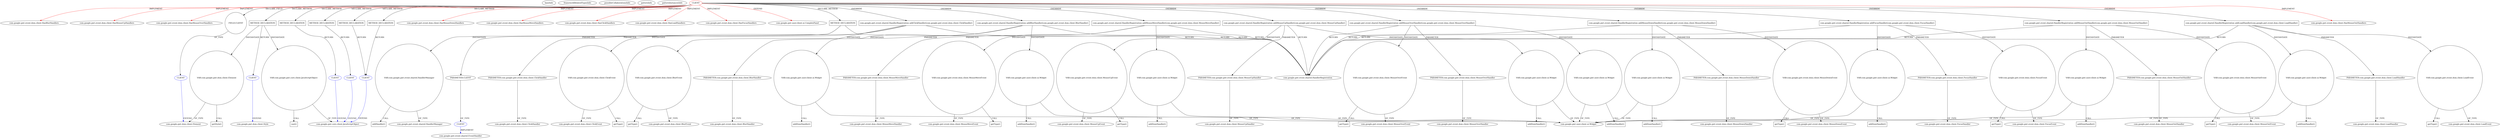 digraph {
baseInfo[graphId=689,category="pattern",isAnonymous=false,possibleRelation=true]
frameworkRelatedTypesInfo[0="com.google.gwt.event.dom.client.HasClickHandlers",1="com.google.gwt.event.dom.client.HasBlurHandlers",2="com.google.gwt.event.dom.client.HasMouseDownHandlers",3="com.google.gwt.event.dom.client.HasMouseOutHandlers",4="com.google.gwt.event.dom.client.HasMouseOverHandlers",5="com.google.gwt.event.dom.client.HasMouseUpHandlers",6="com.google.gwt.user.client.ui.ComplexPanel",7="com.google.gwt.event.dom.client.HasMouseMoveHandlers",8="com.google.gwt.event.dom.client.HasLoadHandlers",9="com.google.gwt.event.dom.client.HasFocusHandlers"]
possibleCollaborationsInfo[0="689~FIELD_TYPE_DECLARATION-~com.google.gwt.event.dom.client.HasClickHandlers com.google.gwt.event.dom.client.HasBlurHandlers com.google.gwt.event.dom.client.HasMouseDownHandlers com.google.gwt.event.dom.client.HasMouseOutHandlers com.google.gwt.event.dom.client.HasMouseOverHandlers com.google.gwt.event.dom.client.HasMouseUpHandlers com.google.gwt.user.client.ui.ComplexPanel com.google.gwt.event.dom.client.HasMouseMoveHandlers com.google.gwt.event.dom.client.HasLoadHandlers com.google.gwt.event.dom.client.HasFocusHandlers ~com.google.gwt.dom.client.Element ~false~false",1="689~RETURN_TYPE_DECLARATION-CLIENT_METHOD_DECLARATION-~com.google.gwt.event.dom.client.HasClickHandlers com.google.gwt.event.dom.client.HasBlurHandlers com.google.gwt.event.dom.client.HasMouseDownHandlers com.google.gwt.event.dom.client.HasMouseOutHandlers com.google.gwt.event.dom.client.HasMouseOverHandlers com.google.gwt.event.dom.client.HasMouseUpHandlers com.google.gwt.user.client.ui.ComplexPanel com.google.gwt.event.dom.client.HasMouseMoveHandlers com.google.gwt.event.dom.client.HasLoadHandlers com.google.gwt.event.dom.client.HasFocusHandlers ~com.google.gwt.core.client.JavaScriptObject ~false~false",2="689~RETURN_TYPE_DECLARATION-CLIENT_METHOD_DECLARATION-~com.google.gwt.event.dom.client.HasClickHandlers com.google.gwt.event.dom.client.HasBlurHandlers com.google.gwt.event.dom.client.HasMouseDownHandlers com.google.gwt.event.dom.client.HasMouseOutHandlers com.google.gwt.event.dom.client.HasMouseOverHandlers com.google.gwt.event.dom.client.HasMouseUpHandlers com.google.gwt.user.client.ui.ComplexPanel com.google.gwt.event.dom.client.HasMouseMoveHandlers com.google.gwt.event.dom.client.HasLoadHandlers com.google.gwt.event.dom.client.HasFocusHandlers ~com.google.gwt.core.client.JavaScriptObject ~false~false",3="689~RETURN_TYPE_DECLARATION-CLIENT_METHOD_DECLARATION-~com.google.gwt.event.dom.client.HasClickHandlers com.google.gwt.event.dom.client.HasBlurHandlers com.google.gwt.event.dom.client.HasMouseDownHandlers com.google.gwt.event.dom.client.HasMouseOutHandlers com.google.gwt.event.dom.client.HasMouseOverHandlers com.google.gwt.event.dom.client.HasMouseUpHandlers com.google.gwt.user.client.ui.ComplexPanel com.google.gwt.event.dom.client.HasMouseMoveHandlers com.google.gwt.event.dom.client.HasLoadHandlers com.google.gwt.event.dom.client.HasFocusHandlers ~com.google.gwt.dom.client.Style ~false~false",4="689~RETURN_TYPE_DECLARATION-CLIENT_METHOD_DECLARATION-RETURN_TYPE_DECLARATION-CLIENT_METHOD_DECLARATION-~com.google.gwt.event.dom.client.HasClickHandlers com.google.gwt.event.dom.client.HasBlurHandlers com.google.gwt.event.dom.client.HasMouseDownHandlers com.google.gwt.event.dom.client.HasMouseOutHandlers com.google.gwt.event.dom.client.HasMouseOverHandlers com.google.gwt.event.dom.client.HasMouseUpHandlers com.google.gwt.user.client.ui.ComplexPanel com.google.gwt.event.dom.client.HasMouseMoveHandlers com.google.gwt.event.dom.client.HasLoadHandlers com.google.gwt.event.dom.client.HasFocusHandlers ~com.google.gwt.core.client.JavaScriptObject ~false~false",5="689~PARAMETER_TYPE_DECLARATION-CLIENT_METHOD_DECLARATION-~com.google.gwt.event.dom.client.HasClickHandlers com.google.gwt.event.dom.client.HasBlurHandlers com.google.gwt.event.dom.client.HasMouseDownHandlers com.google.gwt.event.dom.client.HasMouseOutHandlers com.google.gwt.event.dom.client.HasMouseOverHandlers com.google.gwt.event.dom.client.HasMouseUpHandlers com.google.gwt.user.client.ui.ComplexPanel com.google.gwt.event.dom.client.HasMouseMoveHandlers com.google.gwt.event.dom.client.HasLoadHandlers com.google.gwt.event.dom.client.HasFocusHandlers ~com.google.gwt.event.shared.EventHandler ~false~false"]
patternInfo[frequency=2.0,patternRootClient=0]
patternInstancesInfo[0="mguiral-GwtSvgLib~/mguiral-GwtSvgLib/GwtSvgLib-master/src/gwt/html5/svg/client/user/ui/SVGSymbolWidget.java~SVGSymbolWidget~3998",1="mguiral-GwtSvgLib~/mguiral-GwtSvgLib/GwtSvgLib-master/src/gwt/html5/svg/client/user/ui/SVGGraphicalWidget.java~SVGGraphicalWidget~3974"]
3[label="com.google.gwt.event.dom.client.HasBlurHandlers",vertexType="FRAMEWORK_INTERFACE_TYPE",isFrameworkType=false]
0[label="CLIENT",vertexType="ROOT_CLIENT_CLASS_DECLARATION",isFrameworkType=false,color=red]
6[label="com.google.gwt.event.dom.client.HasMouseUpHandlers",vertexType="FRAMEWORK_INTERFACE_TYPE",isFrameworkType=false]
7[label="com.google.gwt.event.dom.client.HasMouseOverHandlers",vertexType="FRAMEWORK_INTERFACE_TYPE",isFrameworkType=false]
11[label="FIELD:CLIENT",vertexType="FIELD_DECLARATION",isFrameworkType=false,shape=circle]
5[label="com.google.gwt.event.dom.client.HasMouseDownHandlers",vertexType="FRAMEWORK_INTERFACE_TYPE",isFrameworkType=false]
8[label="com.google.gwt.event.dom.client.HasMouseMoveHandlers",vertexType="FRAMEWORK_INTERFACE_TYPE",isFrameworkType=false]
4[label="com.google.gwt.event.dom.client.HasClickHandlers",vertexType="FRAMEWORK_INTERFACE_TYPE",isFrameworkType=false]
10[label="com.google.gwt.event.dom.client.HasLoadHandlers",vertexType="FRAMEWORK_INTERFACE_TYPE",isFrameworkType=false]
2[label="com.google.gwt.event.dom.client.HasFocusHandlers",vertexType="FRAMEWORK_INTERFACE_TYPE",isFrameworkType=false]
1[label="com.google.gwt.user.client.ui.ComplexPanel",vertexType="FRAMEWORK_CLASS_TYPE",isFrameworkType=false]
149[label="METHOD_DECLARATION",vertexType="CLIENT_METHOD_DECLARATION",isFrameworkType=false,shape=box]
151[label="PARAMETER:CLIENT",vertexType="PARAMETER_DECLARATION",isFrameworkType=false]
144[label="METHOD_DECLARATION",vertexType="CLIENT_METHOD_DECLARATION",isFrameworkType=false,shape=box]
117[label="METHOD_DECLARATION",vertexType="CLIENT_METHOD_DECLARATION",isFrameworkType=false,shape=box]
123[label="VAR:com.google.gwt.dom.client.Element",vertexType="VARIABLE_EXPRESION",isFrameworkType=false,shape=circle]
126[label="METHOD_DECLARATION",vertexType="CLIENT_METHOD_DECLARATION",isFrameworkType=false,shape=box]
94[label="com.google.gwt.event.shared.HandlerRegistration addLoadHandler(com.google.gwt.event.dom.client.LoadHandler)",vertexType="OVERRIDING_METHOD_DECLARATION",isFrameworkType=false,shape=box]
34[label="com.google.gwt.event.shared.HandlerRegistration addClickHandler(com.google.gwt.event.dom.client.ClickHandler)",vertexType="OVERRIDING_METHOD_DECLARATION",isFrameworkType=false,shape=box]
41[label="VAR:com.google.gwt.event.dom.client.ClickEvent",vertexType="VARIABLE_EXPRESION",isFrameworkType=false,shape=circle]
42[label="getType()",vertexType="INSIDE_CALL",isFrameworkType=false,shape=box]
43[label="com.google.gwt.event.dom.client.ClickEvent",vertexType="FRAMEWORK_CLASS_TYPE",isFrameworkType=false]
36[label="PARAMETER:com.google.gwt.event.dom.client.ClickHandler",vertexType="PARAMETER_DECLARATION",isFrameworkType=false]
37[label="com.google.gwt.event.dom.client.ClickHandler",vertexType="FRAMEWORK_INTERFACE_TYPE",isFrameworkType=false]
24[label="com.google.gwt.event.shared.HandlerRegistration addBlurHandler(com.google.gwt.event.dom.client.BlurHandler)",vertexType="OVERRIDING_METHOD_DECLARATION",isFrameworkType=false,shape=box]
38[label="VAR:com.google.gwt.user.client.ui.Widget",vertexType="VARIABLE_EXPRESION",isFrameworkType=false,shape=circle]
39[label="addDomHandler()",vertexType="INSIDE_CALL",isFrameworkType=false,shape=box]
28[label="VAR:com.google.gwt.user.client.ui.Widget",vertexType="VARIABLE_EXPRESION",isFrameworkType=false,shape=circle]
29[label="addDomHandler()",vertexType="INSIDE_CALL",isFrameworkType=false,shape=box]
98[label="VAR:com.google.gwt.user.client.ui.Widget",vertexType="VARIABLE_EXPRESION",isFrameworkType=false,shape=circle]
99[label="addDomHandler()",vertexType="INSIDE_CALL",isFrameworkType=false,shape=box]
74[label="com.google.gwt.event.shared.HandlerRegistration addMouseMoveHandler(com.google.gwt.event.dom.client.MouseMoveHandler)",vertexType="OVERRIDING_METHOD_DECLARATION",isFrameworkType=false,shape=box]
76[label="PARAMETER:com.google.gwt.event.dom.client.MouseMoveHandler",vertexType="PARAMETER_DECLARATION",isFrameworkType=false]
77[label="com.google.gwt.event.dom.client.MouseMoveHandler",vertexType="FRAMEWORK_INTERFACE_TYPE",isFrameworkType=false]
78[label="VAR:com.google.gwt.user.client.ui.Widget",vertexType="VARIABLE_EXPRESION",isFrameworkType=false,shape=circle]
79[label="addDomHandler()",vertexType="INSIDE_CALL",isFrameworkType=false,shape=box]
54[label="com.google.gwt.event.shared.HandlerRegistration addMouseUpHandler(com.google.gwt.event.dom.client.MouseUpHandler)",vertexType="OVERRIDING_METHOD_DECLARATION",isFrameworkType=false,shape=box]
56[label="PARAMETER:com.google.gwt.event.dom.client.MouseUpHandler",vertexType="PARAMETER_DECLARATION",isFrameworkType=false]
57[label="com.google.gwt.event.dom.client.MouseUpHandler",vertexType="FRAMEWORK_INTERFACE_TYPE",isFrameworkType=false]
58[label="VAR:com.google.gwt.user.client.ui.Widget",vertexType="VARIABLE_EXPRESION",isFrameworkType=false,shape=circle]
59[label="addDomHandler()",vertexType="INSIDE_CALL",isFrameworkType=false,shape=box]
61[label="VAR:com.google.gwt.event.dom.client.MouseUpEvent",vertexType="VARIABLE_EXPRESION",isFrameworkType=false,shape=circle]
63[label="com.google.gwt.event.dom.client.MouseUpEvent",vertexType="FRAMEWORK_CLASS_TYPE",isFrameworkType=false]
62[label="getType()",vertexType="INSIDE_CALL",isFrameworkType=false,shape=box]
120[label="VAR:com.google.gwt.core.client.JavaScriptObject",vertexType="VARIABLE_EXPRESION",isFrameworkType=false,shape=circle]
115[label="METHOD_DECLARATION",vertexType="CLIENT_METHOD_DECLARATION",isFrameworkType=false,shape=box]
154[label="VAR:com.google.gwt.event.shared.HandlerManager",vertexType="VARIABLE_EXPRESION",isFrameworkType=false,shape=circle]
155[label="addHandler()",vertexType="INSIDE_CALL",isFrameworkType=false,shape=box]
156[label="com.google.gwt.event.shared.HandlerManager",vertexType="FRAMEWORK_CLASS_TYPE",isFrameworkType=false]
142[label="METHOD_DECLARATION",vertexType="CLIENT_METHOD_DECLARATION",isFrameworkType=false,shape=box]
9[label="com.google.gwt.event.dom.client.HasMouseOutHandlers",vertexType="FRAMEWORK_INTERFACE_TYPE",isFrameworkType=false]
64[label="com.google.gwt.event.shared.HandlerRegistration addMouseOverHandler(com.google.gwt.event.dom.client.MouseOverHandler)",vertexType="OVERRIDING_METHOD_DECLARATION",isFrameworkType=false,shape=box]
68[label="VAR:com.google.gwt.user.client.ui.Widget",vertexType="VARIABLE_EXPRESION",isFrameworkType=false,shape=circle]
69[label="addDomHandler()",vertexType="INSIDE_CALL",isFrameworkType=false,shape=box]
71[label="VAR:com.google.gwt.event.dom.client.MouseOverEvent",vertexType="VARIABLE_EXPRESION",isFrameworkType=false,shape=circle]
72[label="getType()",vertexType="INSIDE_CALL",isFrameworkType=false,shape=box]
73[label="com.google.gwt.event.dom.client.MouseOverEvent",vertexType="FRAMEWORK_CLASS_TYPE",isFrameworkType=false]
31[label="VAR:com.google.gwt.event.dom.client.BlurEvent",vertexType="VARIABLE_EXPRESION",isFrameworkType=false,shape=circle]
32[label="getType()",vertexType="INSIDE_CALL",isFrameworkType=false,shape=box]
33[label="com.google.gwt.event.dom.client.BlurEvent",vertexType="FRAMEWORK_CLASS_TYPE",isFrameworkType=false]
101[label="VAR:com.google.gwt.event.dom.client.LoadEvent",vertexType="VARIABLE_EXPRESION",isFrameworkType=false,shape=circle]
102[label="getType()",vertexType="INSIDE_CALL",isFrameworkType=false,shape=box]
44[label="com.google.gwt.event.shared.HandlerRegistration addMouseDownHandler(com.google.gwt.event.dom.client.MouseDownHandler)",vertexType="OVERRIDING_METHOD_DECLARATION",isFrameworkType=false,shape=box]
46[label="PARAMETER:com.google.gwt.event.dom.client.MouseDownHandler",vertexType="PARAMETER_DECLARATION",isFrameworkType=false]
47[label="com.google.gwt.event.dom.client.MouseDownHandler",vertexType="FRAMEWORK_INTERFACE_TYPE",isFrameworkType=false]
48[label="VAR:com.google.gwt.user.client.ui.Widget",vertexType="VARIABLE_EXPRESION",isFrameworkType=false,shape=circle]
49[label="addDomHandler()",vertexType="INSIDE_CALL",isFrameworkType=false,shape=box]
66[label="PARAMETER:com.google.gwt.event.dom.client.MouseOverHandler",vertexType="PARAMETER_DECLARATION",isFrameworkType=false]
67[label="com.google.gwt.event.dom.client.MouseOverHandler",vertexType="FRAMEWORK_INTERFACE_TYPE",isFrameworkType=false]
96[label="PARAMETER:com.google.gwt.event.dom.client.LoadHandler",vertexType="PARAMETER_DECLARATION",isFrameworkType=false]
97[label="com.google.gwt.event.dom.client.LoadHandler",vertexType="FRAMEWORK_INTERFACE_TYPE",isFrameworkType=false]
26[label="PARAMETER:com.google.gwt.event.dom.client.BlurHandler",vertexType="PARAMETER_DECLARATION",isFrameworkType=false]
27[label="com.google.gwt.event.dom.client.BlurHandler",vertexType="FRAMEWORK_INTERFACE_TYPE",isFrameworkType=false]
15[label="com.google.gwt.event.shared.HandlerRegistration",vertexType="FRAMEWORK_INTERFACE_TYPE",isFrameworkType=false]
81[label="VAR:com.google.gwt.event.dom.client.MouseMoveEvent",vertexType="VARIABLE_EXPRESION",isFrameworkType=false,shape=circle]
82[label="getType()",vertexType="INSIDE_CALL",isFrameworkType=false,shape=box]
83[label="com.google.gwt.event.dom.client.MouseMoveEvent",vertexType="FRAMEWORK_CLASS_TYPE",isFrameworkType=false]
103[label="com.google.gwt.event.dom.client.LoadEvent",vertexType="FRAMEWORK_CLASS_TYPE",isFrameworkType=false]
124[label="getStyle()",vertexType="INSIDE_CALL",isFrameworkType=false,shape=box]
14[label="com.google.gwt.event.shared.HandlerRegistration addFocusHandler(com.google.gwt.event.dom.client.FocusHandler)",vertexType="OVERRIDING_METHOD_DECLARATION",isFrameworkType=false,shape=box]
18[label="VAR:com.google.gwt.user.client.ui.Widget",vertexType="VARIABLE_EXPRESION",isFrameworkType=false,shape=circle]
16[label="PARAMETER:com.google.gwt.event.dom.client.FocusHandler",vertexType="PARAMETER_DECLARATION",isFrameworkType=false]
19[label="addDomHandler()",vertexType="INSIDE_CALL",isFrameworkType=false,shape=box]
17[label="com.google.gwt.event.dom.client.FocusHandler",vertexType="FRAMEWORK_INTERFACE_TYPE",isFrameworkType=false]
114[label="com.google.gwt.core.client.JavaScriptObject",vertexType="FRAMEWORK_CLASS_TYPE",isFrameworkType=false]
121[label="cast()",vertexType="INSIDE_CALL",isFrameworkType=false,shape=box]
21[label="VAR:com.google.gwt.event.dom.client.FocusEvent",vertexType="VARIABLE_EXPRESION",isFrameworkType=false,shape=circle]
22[label="getType()",vertexType="INSIDE_CALL",isFrameworkType=false,shape=box]
23[label="com.google.gwt.event.dom.client.FocusEvent",vertexType="FRAMEWORK_CLASS_TYPE",isFrameworkType=false]
20[label="com.google.gwt.user.client.ui.Widget",vertexType="FRAMEWORK_CLASS_TYPE",isFrameworkType=false]
88[label="VAR:com.google.gwt.user.client.ui.Widget",vertexType="VARIABLE_EXPRESION",isFrameworkType=false,shape=circle]
89[label="addDomHandler()",vertexType="INSIDE_CALL",isFrameworkType=false,shape=box]
51[label="VAR:com.google.gwt.event.dom.client.MouseDownEvent",vertexType="VARIABLE_EXPRESION",isFrameworkType=false,shape=circle]
53[label="com.google.gwt.event.dom.client.MouseDownEvent",vertexType="FRAMEWORK_CLASS_TYPE",isFrameworkType=false]
52[label="getType()",vertexType="INSIDE_CALL",isFrameworkType=false,shape=box]
84[label="com.google.gwt.event.shared.HandlerRegistration addMouseOutHandler(com.google.gwt.event.dom.client.MouseOutHandler)",vertexType="OVERRIDING_METHOD_DECLARATION",isFrameworkType=false,shape=box]
91[label="VAR:com.google.gwt.event.dom.client.MouseOutEvent",vertexType="VARIABLE_EXPRESION",isFrameworkType=false,shape=circle]
93[label="com.google.gwt.event.dom.client.MouseOutEvent",vertexType="FRAMEWORK_CLASS_TYPE",isFrameworkType=false]
92[label="getType()",vertexType="INSIDE_CALL",isFrameworkType=false,shape=box]
86[label="PARAMETER:com.google.gwt.event.dom.client.MouseOutHandler",vertexType="PARAMETER_DECLARATION",isFrameworkType=false]
87[label="com.google.gwt.event.dom.client.MouseOutHandler",vertexType="FRAMEWORK_INTERFACE_TYPE",isFrameworkType=false]
13[label="com.google.gwt.dom.client.Element",vertexType="FRAMEWORK_CLASS_TYPE",isFrameworkType=false]
12[label="CLIENT",vertexType="REFERENCE_CLIENT_CLASS_DECLARATION",isFrameworkType=false,color=blue]
127[label="CLIENT",vertexType="REFERENCE_CLIENT_CLASS_DECLARATION",isFrameworkType=false,color=blue]
113[label="CLIENT",vertexType="REFERENCE_CLIENT_CLASS_DECLARATION",isFrameworkType=false,color=blue]
118[label="CLIENT",vertexType="REFERENCE_CLIENT_CLASS_DECLARATION",isFrameworkType=false,color=blue]
119[label="com.google.gwt.dom.client.Style",vertexType="FRAMEWORK_CLASS_TYPE",isFrameworkType=false]
135[label="CLIENT",vertexType="REFERENCE_CLIENT_CLASS_DECLARATION",isFrameworkType=false,color=blue]
152[label="CLIENT",vertexType="REFERENCE_CLIENT_CLASS_DECLARATION",isFrameworkType=false,color=blue]
153[label="com.google.gwt.event.shared.EventHandler",vertexType="FRAMEWORK_INTERFACE_TYPE",isFrameworkType=false]
96->97[label="OF_TYPE"]
127->114[label="EXTEND",color=blue]
94->101[label="INSTANTIATE"]
61->63[label="OF_TYPE"]
84->86[label="PARAMETER"]
76->77[label="OF_TYPE"]
12->13[label="EXTEND",color=blue]
0->144[label="DECLARE_METHOD"]
86->87[label="OF_TYPE"]
94->98[label="INSTANTIATE"]
41->43[label="OF_TYPE"]
101->102[label="CALL"]
84->15[label="RETURN"]
0->4[label="IMPLEMENT",color=red]
78->20[label="OF_TYPE"]
0->3[label="IMPLEMENT",color=red]
117->120[label="INSTANTIATE"]
24->28[label="INSTANTIATE"]
91->92[label="CALL"]
0->74[label="OVERRIDE"]
118->119[label="EXTEND",color=blue]
0->5[label="IMPLEMENT",color=red]
91->93[label="OF_TYPE"]
24->15[label="RETURN"]
123->124[label="CALL"]
0->9[label="IMPLEMENT",color=red]
84->91[label="INSTANTIATE"]
154->155[label="CALL"]
18->19[label="CALL"]
101->103[label="OF_TYPE"]
81->82[label="CALL"]
54->15[label="RETURN"]
31->32[label="CALL"]
11->12[label="OF_TYPE"]
14->16[label="PARAMETER"]
0->149[label="DECLARE_METHOD"]
0->94[label="OVERRIDE"]
117->118[label="RETURN"]
64->71[label="INSTANTIATE"]
41->42[label="CALL"]
88->89[label="CALL"]
56->57[label="OF_TYPE"]
0->7[label="IMPLEMENT",color=red]
48->49[label="CALL"]
38->39[label="CALL"]
24->26[label="PARAMETER"]
0->6[label="IMPLEMENT",color=red]
64->15[label="RETURN"]
21->22[label="CALL"]
46->47[label="OF_TYPE"]
16->17[label="OF_TYPE"]
149->15[label="RETURN"]
0->1[label="EXTEND",color=red]
0->24[label="OVERRIDE"]
54->61[label="INSTANTIATE"]
34->41[label="INSTANTIATE"]
123->13[label="OF_TYPE"]
48->20[label="OF_TYPE"]
94->15[label="RETURN"]
66->67[label="OF_TYPE"]
68->69[label="CALL"]
0->126[label="DECLARE_METHOD"]
28->29[label="CALL"]
54->58[label="INSTANTIATE"]
61->62[label="CALL"]
14->21[label="INSTANTIATE"]
58->59[label="CALL"]
0->115[label="DECLARE_METHOD"]
68->20[label="OF_TYPE"]
0->11[label="DECLARE_FIELD"]
54->56[label="PARAMETER"]
36->37[label="OF_TYPE"]
0->8[label="IMPLEMENT",color=red]
117->123[label="INSTANTIATE"]
74->15[label="RETURN"]
74->81[label="INSTANTIATE"]
88->20[label="OF_TYPE"]
115->113[label="RETURN"]
71->72[label="CALL"]
26->27[label="OF_TYPE"]
38->20[label="OF_TYPE"]
126->127[label="RETURN"]
28->20[label="OF_TYPE"]
34->38[label="INSTANTIATE"]
152->153[label="IMPLEMENT",color=blue]
154->156[label="OF_TYPE"]
142->135[label="RETURN"]
0->54[label="OVERRIDE"]
120->114[label="OF_TYPE"]
0->117[label="DECLARE_METHOD"]
44->48[label="INSTANTIATE"]
0->10[label="IMPLEMENT",color=red]
120->121[label="CALL"]
44->46[label="PARAMETER"]
18->20[label="OF_TYPE"]
14->18[label="INSTANTIATE"]
81->83[label="OF_TYPE"]
24->31[label="INSTANTIATE"]
71->73[label="OF_TYPE"]
58->20[label="OF_TYPE"]
78->79[label="CALL"]
34->15[label="RETURN"]
64->68[label="INSTANTIATE"]
0->64[label="OVERRIDE"]
0->44[label="OVERRIDE"]
149->154[label="INSTANTIATE"]
74->78[label="INSTANTIATE"]
74->76[label="PARAMETER"]
21->23[label="OF_TYPE"]
98->20[label="OF_TYPE"]
0->142[label="DECLARE_METHOD"]
0->2[label="IMPLEMENT",color=red]
144->135[label="RETURN"]
135->114[label="EXTEND",color=blue]
51->52[label="CALL"]
34->36[label="PARAMETER"]
44->51[label="INSTANTIATE"]
113->114[label="EXTEND",color=blue]
31->33[label="OF_TYPE"]
98->99[label="CALL"]
0->34[label="OVERRIDE"]
0->84[label="OVERRIDE"]
44->15[label="RETURN"]
14->15[label="RETURN"]
151->152[label="OF_TYPE"]
64->66[label="PARAMETER"]
0->14[label="OVERRIDE"]
84->88[label="INSTANTIATE"]
149->151[label="PARAMETER"]
51->53[label="OF_TYPE"]
94->96[label="PARAMETER"]
}
